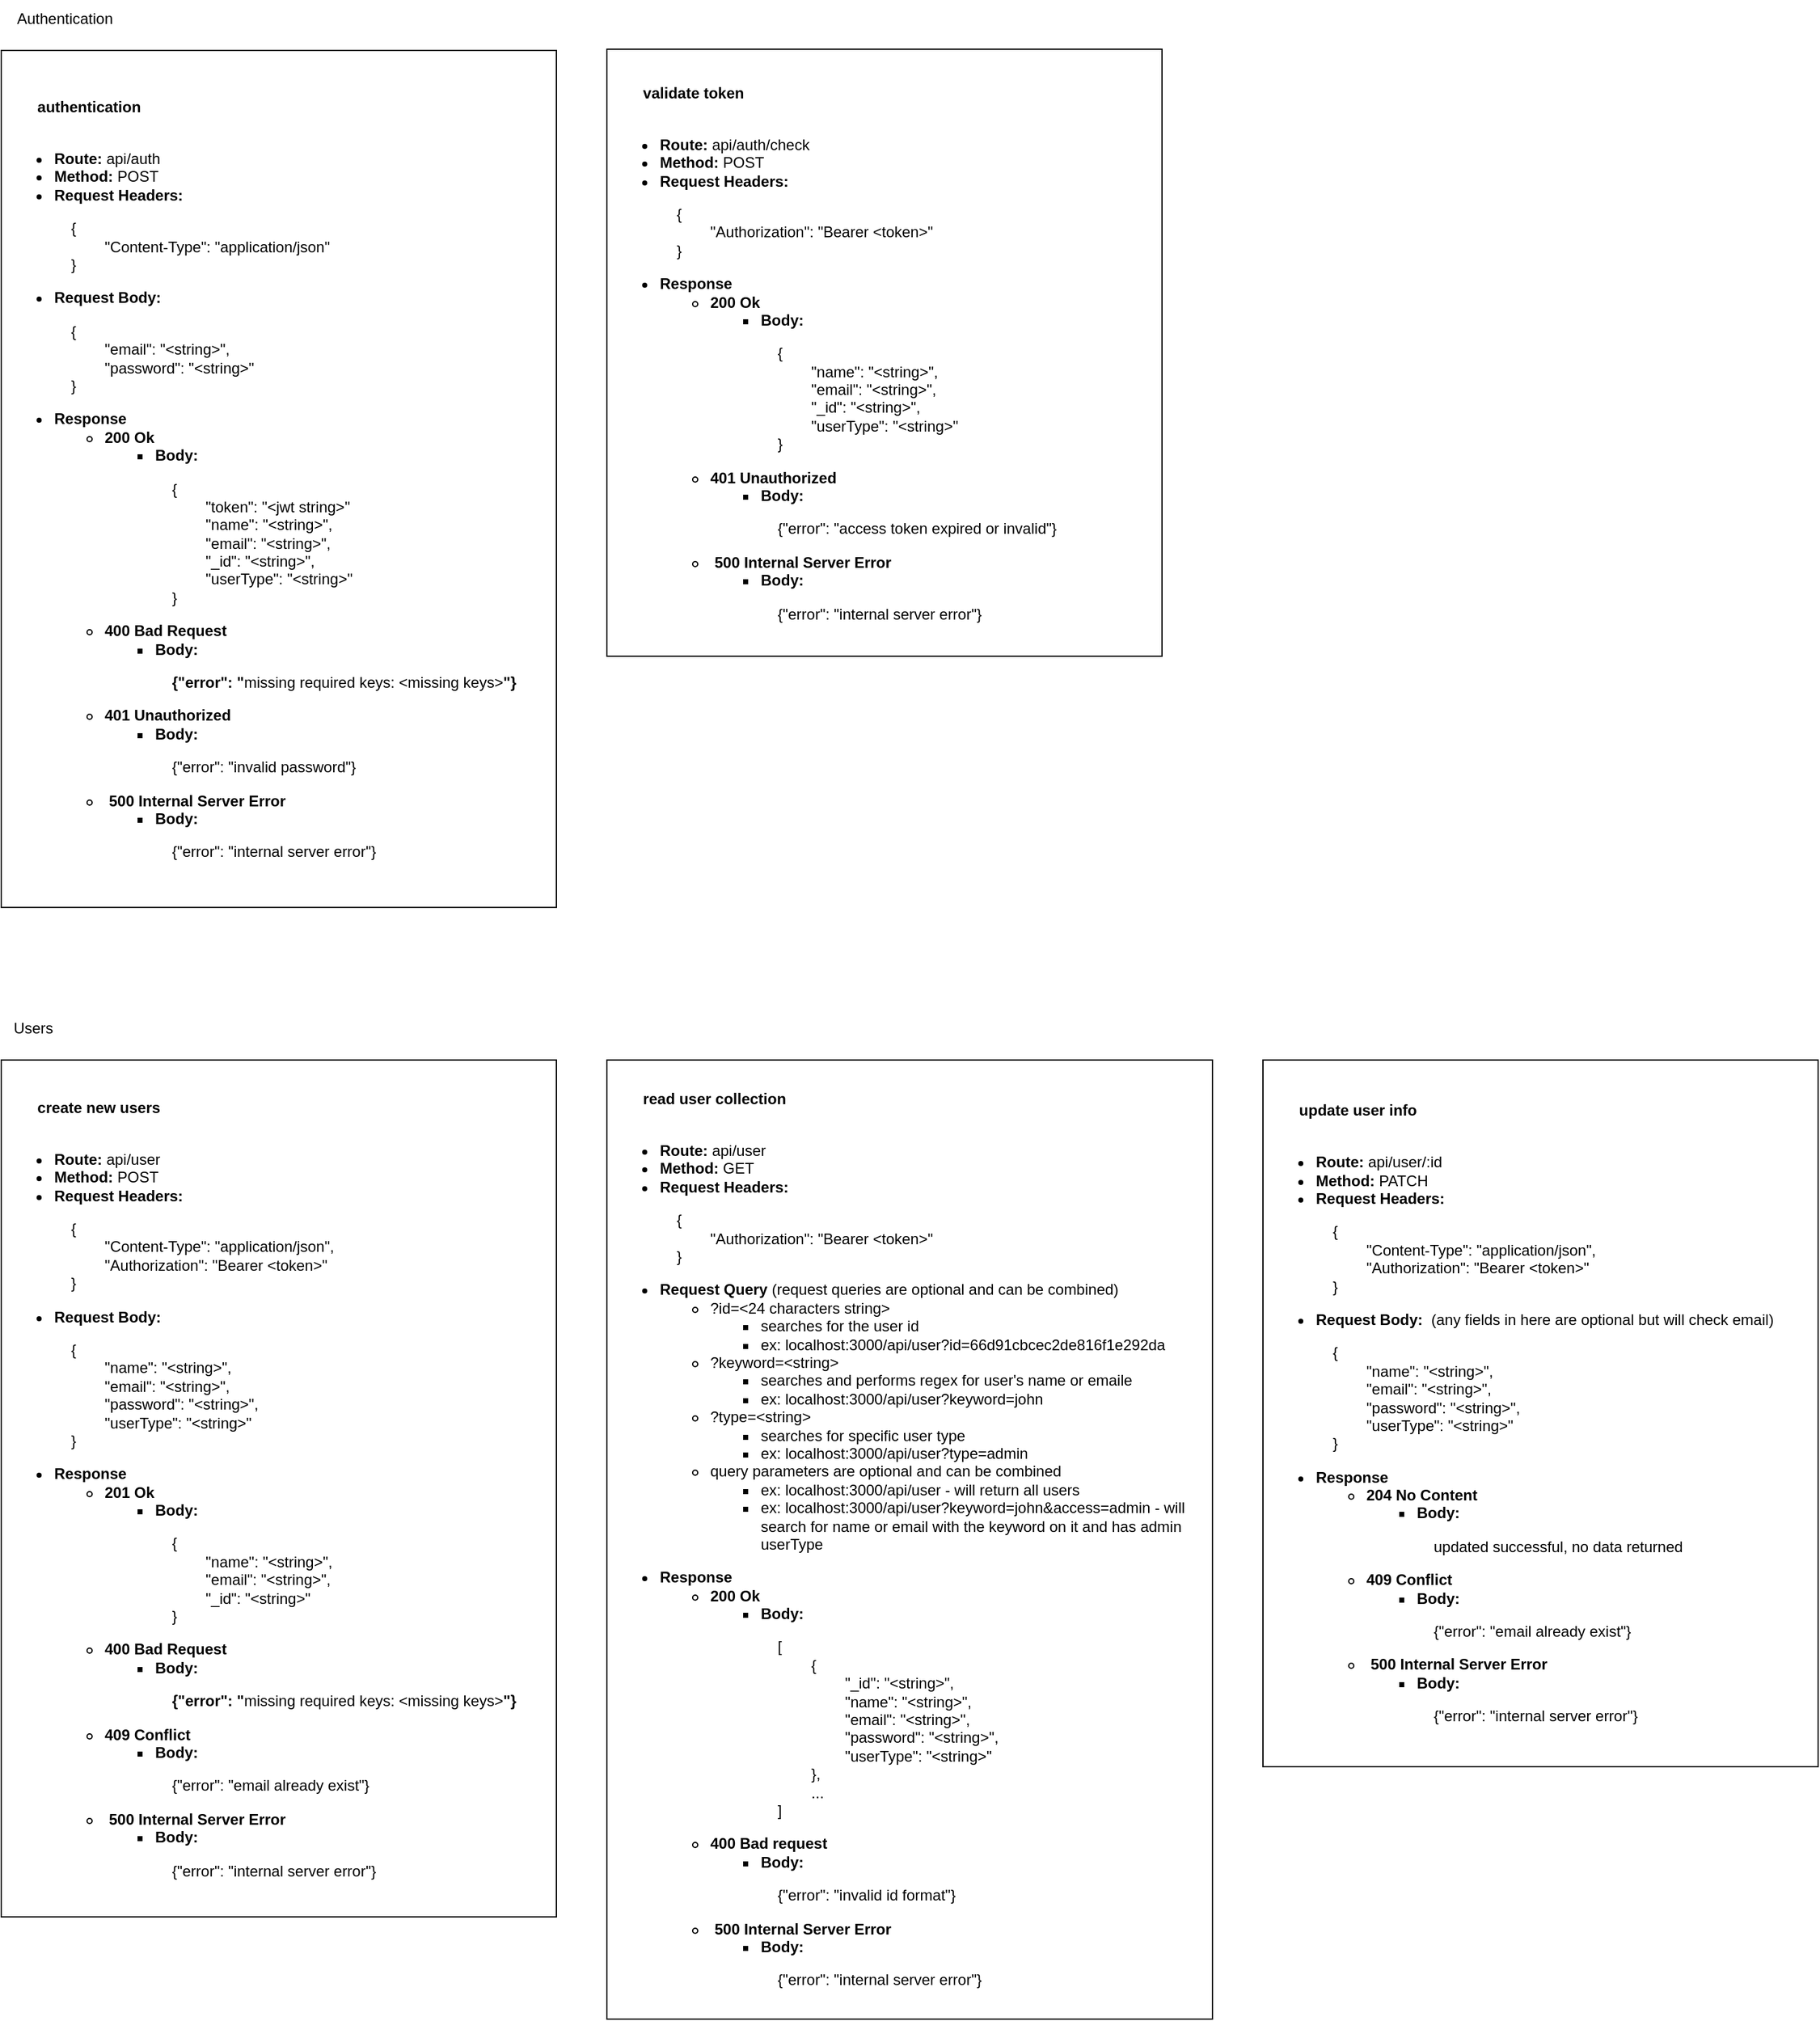 <mxfile version="24.7.8" pages="3">
  <diagram name="endpoints" id="4cOC1C_dSd9MGDBKpjQK">
    <mxGraphModel dx="1100" dy="665" grid="1" gridSize="10" guides="1" tooltips="1" connect="1" arrows="1" fold="1" page="1" pageScale="1" pageWidth="850" pageHeight="1100" math="0" shadow="0">
      <root>
        <mxCell id="0" />
        <mxCell id="1" parent="0" />
        <mxCell id="RJX5fTPbS0YDWjX1pgdW-1" value="Users" style="text;html=1;align=center;verticalAlign=middle;resizable=0;points=[];autosize=1;strokeColor=none;fillColor=none;" vertex="1" parent="1">
          <mxGeometry x="40" y="840" width="50" height="30" as="geometry" />
        </mxCell>
        <mxCell id="RJX5fTPbS0YDWjX1pgdW-2" value="&lt;b&gt;&lt;span style=&quot;white-space: pre;&quot;&gt;&#x9;&lt;/span&gt;create new users&lt;/b&gt;&lt;div&gt;&lt;br&gt;&lt;/div&gt;&lt;div&gt;&lt;ul&gt;&lt;li&gt;&lt;b&gt;Route: &lt;/b&gt;api/user&lt;/li&gt;&lt;li&gt;&lt;b style=&quot;background-color: initial;&quot;&gt;Method: &lt;/b&gt;&lt;span style=&quot;background-color: initial;&quot;&gt;POST&lt;/span&gt;&lt;/li&gt;&lt;li&gt;&lt;b style=&quot;background-color: initial;&quot;&gt;Request Headers:&amp;nbsp;&lt;/b&gt;&lt;/li&gt;&lt;/ul&gt;&lt;span style=&quot;background-color: initial;&quot;&gt;&lt;span style=&quot;white-space: pre;&quot;&gt;&#x9;&lt;/span&gt;&lt;span style=&quot;white-space: pre;&quot;&gt;&#x9;&lt;/span&gt;{&lt;/span&gt;&lt;br&gt;&lt;/div&gt;&lt;div&gt;&lt;span style=&quot;white-space: pre;&quot;&gt;&#x9;&lt;span style=&quot;white-space: pre;&quot;&gt;&#x9;&lt;span style=&quot;white-space: pre;&quot;&gt;&#x9;&lt;/span&gt;&lt;/span&gt;&quot;&lt;/span&gt;Content-Type&quot;: &quot;application/json&quot;,&lt;br&gt;&lt;/div&gt;&lt;div&gt;&lt;span style=&quot;white-space: pre;&quot;&gt;&#x9;&lt;/span&gt;&lt;span style=&quot;white-space: pre;&quot;&gt;&#x9;&lt;span style=&quot;white-space: pre;&quot;&gt;&#x9;&lt;/span&gt;&lt;/span&gt;&quot;Authorization&quot;: &quot;Bearer &amp;lt;token&amp;gt;&quot;&lt;br&gt;&lt;/div&gt;&lt;div&gt;&lt;span style=&quot;white-space: pre;&quot;&gt;&#x9;&lt;span style=&quot;white-space: pre;&quot;&gt;&#x9;&lt;/span&gt;&lt;/span&gt;}&lt;/div&gt;&lt;div&gt;&lt;ul&gt;&lt;li&gt;&lt;b style=&quot;background-color: initial;&quot;&gt;Request Body:&amp;nbsp;&lt;/b&gt;&lt;/li&gt;&lt;/ul&gt;&lt;/div&gt;&lt;div&gt;&lt;span style=&quot;white-space: pre;&quot;&gt;&#x9;&lt;span style=&quot;white-space: pre;&quot;&gt;&#x9;&lt;/span&gt;&lt;/span&gt;{&lt;/div&gt;&lt;div&gt;&lt;span style=&quot;white-space: pre;&quot;&gt;&#x9;&lt;/span&gt;&lt;span style=&quot;white-space: pre;&quot;&gt;&#x9;&lt;span style=&quot;white-space: pre;&quot;&gt;&#x9;&lt;/span&gt;&lt;/span&gt;&quot;name&quot;: &quot;&amp;lt;string&amp;gt;&quot;,&lt;/div&gt;&lt;div&gt;&lt;span style=&quot;white-space: pre;&quot;&gt;&#x9;&lt;/span&gt;&lt;span style=&quot;white-space: pre;&quot;&gt;&#x9;&lt;span style=&quot;white-space: pre;&quot;&gt;&#x9;&lt;/span&gt;&lt;/span&gt;&quot;email&quot;: &quot;&amp;lt;string&amp;gt;&quot;,&lt;br&gt;&lt;/div&gt;&lt;div&gt;&lt;span style=&quot;white-space: pre;&quot;&gt;&#x9;&lt;/span&gt;&lt;span style=&quot;white-space: pre;&quot;&gt;&#x9;&lt;span style=&quot;white-space: pre;&quot;&gt;&#x9;&lt;/span&gt;&lt;/span&gt;&quot;password&quot;: &quot;&amp;lt;string&amp;gt;&quot;,&lt;/div&gt;&lt;div&gt;&lt;span style=&quot;white-space: pre;&quot;&gt;&#x9;&lt;/span&gt;&lt;span style=&quot;white-space: pre;&quot;&gt;&#x9;&lt;/span&gt;&lt;span style=&quot;white-space: pre;&quot;&gt;&#x9;&lt;/span&gt;&quot;userType&quot;: &quot;&amp;lt;string&amp;gt;&quot;&lt;br&gt;&lt;/div&gt;&lt;div&gt;&lt;span style=&quot;white-space: pre;&quot;&gt;&#x9;&lt;span style=&quot;white-space: pre;&quot;&gt;&#x9;&lt;/span&gt;&lt;/span&gt;}&lt;/div&gt;&lt;div&gt;&lt;ul&gt;&lt;li&gt;&lt;b&gt;Response&lt;/b&gt;&lt;/li&gt;&lt;ul&gt;&lt;li&gt;&lt;b&gt;201 Ok&lt;/b&gt;&lt;/li&gt;&lt;ul&gt;&lt;li&gt;&lt;b&gt;Body:&lt;/b&gt;&lt;/li&gt;&lt;/ul&gt;&lt;/ul&gt;&lt;/ul&gt;&lt;div&gt;&lt;span style=&quot;font-weight: bold; white-space: pre;&quot;&gt;&#x9;&lt;/span&gt;&lt;span style=&quot;font-weight: bold; white-space: pre;&quot;&gt;&#x9;&lt;/span&gt;&lt;span style=&quot;font-weight: bold; white-space: pre;&quot;&gt;&#x9;&lt;/span&gt;&lt;span style=&quot;font-weight: bold; white-space: pre;&quot;&gt;&#x9;&lt;/span&gt;&lt;span style=&quot;font-weight: bold; white-space: pre;&quot;&gt;&#x9;&lt;/span&gt;{&lt;/div&gt;&lt;div&gt;&lt;span style=&quot;white-space: pre;&quot;&gt;&#x9;&lt;/span&gt;&lt;span style=&quot;white-space: pre;&quot;&gt;&#x9;&lt;/span&gt;&lt;span style=&quot;white-space: pre;&quot;&gt;&#x9;&lt;/span&gt;&lt;span style=&quot;white-space: pre;&quot;&gt;&#x9;&lt;/span&gt;&lt;span style=&quot;white-space: pre;&quot;&gt;&#x9;&lt;/span&gt;&lt;span style=&quot;white-space: pre;&quot;&gt;&#x9;&lt;/span&gt;&quot;name&quot;: &quot;&amp;lt;string&amp;gt;&quot;,&lt;br&gt;&lt;/div&gt;&lt;div&gt;&lt;span style=&quot;white-space: pre;&quot;&gt;&#x9;&lt;/span&gt;&lt;span style=&quot;white-space: pre;&quot;&gt;&#x9;&lt;/span&gt;&lt;span style=&quot;white-space: pre;&quot;&gt;&#x9;&lt;/span&gt;&lt;span style=&quot;white-space: pre;&quot;&gt;&#x9;&lt;/span&gt;&lt;span style=&quot;white-space: pre;&quot;&gt;&#x9;&lt;/span&gt;&lt;span style=&quot;white-space: pre;&quot;&gt;&#x9;&lt;/span&gt;&quot;email&quot;: &quot;&amp;lt;string&amp;gt;&quot;,&lt;br&gt;&lt;/div&gt;&lt;div&gt;&lt;span style=&quot;white-space: pre;&quot;&gt;&#x9;&lt;/span&gt;&lt;span style=&quot;white-space: pre;&quot;&gt;&#x9;&lt;/span&gt;&lt;span style=&quot;white-space: pre;&quot;&gt;&#x9;&lt;/span&gt;&lt;span style=&quot;white-space: pre;&quot;&gt;&#x9;&lt;/span&gt;&lt;span style=&quot;white-space: pre;&quot;&gt;&#x9;&lt;/span&gt;&lt;span style=&quot;white-space: pre;&quot;&gt;&#x9;&lt;/span&gt;&quot;_id&quot;: &quot;&amp;lt;string&amp;gt;&quot;&lt;br&gt;&lt;/div&gt;&lt;div&gt;&lt;span style=&quot;white-space: pre;&quot;&gt;&#x9;&lt;/span&gt;&lt;span style=&quot;white-space: pre;&quot;&gt;&#x9;&lt;/span&gt;&lt;span style=&quot;white-space: pre;&quot;&gt;&#x9;&lt;/span&gt;&lt;span style=&quot;white-space: pre;&quot;&gt;&#x9;&lt;/span&gt;&lt;span style=&quot;white-space: pre;&quot;&gt;&#x9;&lt;/span&gt;}&lt;br&gt;&lt;/div&gt;&lt;/div&gt;&lt;div&gt;&lt;ul&gt;&lt;ul&gt;&lt;li&gt;&lt;b&gt;400 Bad Request&lt;/b&gt;&lt;/li&gt;&lt;ul&gt;&lt;li&gt;&lt;b&gt;Body:&lt;/b&gt;&lt;/li&gt;&lt;/ul&gt;&lt;/ul&gt;&lt;/ul&gt;&lt;div&gt;&lt;b&gt;&lt;span style=&quot;white-space: pre;&quot;&gt;&#x9;&lt;/span&gt;&lt;span style=&quot;white-space: pre;&quot;&gt;&#x9;&lt;/span&gt;&lt;span style=&quot;white-space: pre;&quot;&gt;&#x9;&lt;/span&gt;&lt;span style=&quot;white-space: pre;&quot;&gt;&#x9;&lt;/span&gt;&lt;span style=&quot;white-space: pre;&quot;&gt;&#x9;&lt;/span&gt;{&quot;error&quot;: &quot;&lt;/b&gt;missing required keys: &amp;lt;missing keys&amp;gt;&lt;b&gt;&quot;}&lt;br&gt;&lt;/b&gt;&lt;/div&gt;&lt;ul&gt;&lt;ul&gt;&lt;li&gt;&lt;b&gt;409 Conflict&lt;/b&gt;&lt;/li&gt;&lt;ul&gt;&lt;li&gt;&lt;b&gt;Body:&lt;/b&gt;&lt;/li&gt;&lt;/ul&gt;&lt;/ul&gt;&lt;/ul&gt;&lt;div&gt;&lt;span style=&quot;font-weight: bold; white-space: pre;&quot;&gt;&#x9;&lt;/span&gt;&lt;span style=&quot;font-weight: bold; white-space: pre;&quot;&gt;&#x9;&lt;/span&gt;&lt;span style=&quot;font-weight: bold; white-space: pre;&quot;&gt;&#x9;&lt;/span&gt;&lt;span style=&quot;font-weight: bold; white-space: pre;&quot;&gt;&#x9;&lt;/span&gt;&lt;span style=&quot;font-weight: bold; white-space: pre;&quot;&gt;&#x9;&lt;/span&gt;{&quot;error&quot;: &quot;email already exist&quot;}&lt;br&gt;&lt;/div&gt;&lt;/div&gt;&lt;div&gt;&lt;ul&gt;&lt;ul&gt;&lt;li&gt;&amp;nbsp;&lt;b&gt;500 Internal Server Error&lt;/b&gt;&lt;/li&gt;&lt;ul&gt;&lt;li&gt;&lt;b&gt;Body:&lt;/b&gt;&lt;/li&gt;&lt;/ul&gt;&lt;/ul&gt;&lt;/ul&gt;&lt;div&gt;&lt;span style=&quot;font-weight: bold; white-space: pre;&quot;&gt;&#x9;&lt;/span&gt;&lt;span style=&quot;font-weight: bold; white-space: pre;&quot;&gt;&#x9;&lt;/span&gt;&lt;span style=&quot;font-weight: bold; white-space: pre;&quot;&gt;&#x9;&lt;/span&gt;&lt;span style=&quot;font-weight: bold; white-space: pre;&quot;&gt;&#x9;&lt;/span&gt;&lt;span style=&quot;font-weight: bold; white-space: pre;&quot;&gt;&#x9;&lt;/span&gt;{&quot;error&quot;: &quot;internal server error&quot;}&lt;/div&gt;&lt;/div&gt;" style="rounded=0;whiteSpace=wrap;html=1;align=left;" vertex="1" parent="1">
          <mxGeometry x="40" y="880" width="440" height="679" as="geometry" />
        </mxCell>
        <mxCell id="RJX5fTPbS0YDWjX1pgdW-3" value="Authentication" style="text;html=1;align=center;verticalAlign=middle;resizable=0;points=[];autosize=1;strokeColor=none;fillColor=none;" vertex="1" parent="1">
          <mxGeometry x="40" y="40" width="100" height="30" as="geometry" />
        </mxCell>
        <mxCell id="RJX5fTPbS0YDWjX1pgdW-4" value="&lt;b&gt;&lt;span style=&quot;white-space: pre;&quot;&gt;&#x9;&lt;/span&gt;authentication&lt;/b&gt;&lt;div&gt;&lt;br&gt;&lt;/div&gt;&lt;div&gt;&lt;ul&gt;&lt;li&gt;&lt;b&gt;Route: &lt;/b&gt;api/auth&lt;/li&gt;&lt;li&gt;&lt;b style=&quot;background-color: initial;&quot;&gt;Method: &lt;/b&gt;&lt;span style=&quot;background-color: initial;&quot;&gt;POST&lt;/span&gt;&lt;/li&gt;&lt;li&gt;&lt;b style=&quot;background-color: initial;&quot;&gt;Request Headers:&amp;nbsp;&lt;/b&gt;&lt;/li&gt;&lt;/ul&gt;&lt;span style=&quot;background-color: initial;&quot;&gt;&lt;span style=&quot;white-space: pre;&quot;&gt;&#x9;&lt;/span&gt;&lt;span style=&quot;white-space: pre;&quot;&gt;&#x9;&lt;/span&gt;{&lt;/span&gt;&lt;br&gt;&lt;/div&gt;&lt;div&gt;&lt;span style=&quot;white-space: pre;&quot;&gt;&#x9;&lt;span style=&quot;white-space: pre;&quot;&gt;&#x9;&lt;span style=&quot;white-space: pre;&quot;&gt;&#x9;&lt;/span&gt;&lt;/span&gt;&quot;&lt;/span&gt;Content-Type&quot;: &quot;application/json&quot;&lt;/div&gt;&lt;div&gt;&lt;span style=&quot;white-space: pre;&quot;&gt;&#x9;&lt;span style=&quot;white-space: pre;&quot;&gt;&#x9;&lt;/span&gt;&lt;/span&gt;}&lt;/div&gt;&lt;div&gt;&lt;ul&gt;&lt;li&gt;&lt;b style=&quot;background-color: initial;&quot;&gt;Request Body:&amp;nbsp;&lt;/b&gt;&lt;/li&gt;&lt;/ul&gt;&lt;/div&gt;&lt;div&gt;&lt;span style=&quot;white-space: pre;&quot;&gt;&#x9;&lt;span style=&quot;white-space: pre;&quot;&gt;&#x9;&lt;/span&gt;&lt;/span&gt;{&lt;/div&gt;&lt;div&gt;&lt;span style=&quot;white-space: pre;&quot;&gt;&#x9;&lt;/span&gt;&lt;span style=&quot;white-space: pre;&quot;&gt;&#x9;&lt;span style=&quot;white-space: pre;&quot;&gt;&#x9;&lt;/span&gt;&lt;/span&gt;&quot;email&quot;: &quot;&amp;lt;string&amp;gt;&quot;,&lt;br&gt;&lt;/div&gt;&lt;div&gt;&lt;span style=&quot;white-space: pre;&quot;&gt;&#x9;&lt;/span&gt;&lt;span style=&quot;white-space: pre;&quot;&gt;&#x9;&lt;span style=&quot;white-space: pre;&quot;&gt;&#x9;&lt;/span&gt;&lt;/span&gt;&quot;password&quot;: &quot;&amp;lt;string&amp;gt;&quot;&lt;/div&gt;&lt;div&gt;&lt;span style=&quot;white-space: pre;&quot;&gt;&#x9;&lt;span style=&quot;white-space: pre;&quot;&gt;&#x9;&lt;/span&gt;&lt;/span&gt;}&lt;/div&gt;&lt;div&gt;&lt;ul&gt;&lt;li&gt;&lt;b&gt;Response&lt;/b&gt;&lt;/li&gt;&lt;ul&gt;&lt;li&gt;&lt;b&gt;200 Ok&lt;/b&gt;&lt;/li&gt;&lt;ul&gt;&lt;li&gt;&lt;b&gt;Body:&lt;/b&gt;&lt;/li&gt;&lt;/ul&gt;&lt;/ul&gt;&lt;/ul&gt;&lt;div&gt;&lt;span style=&quot;font-weight: bold; white-space: pre;&quot;&gt;&#x9;&lt;/span&gt;&lt;span style=&quot;font-weight: bold; white-space: pre;&quot;&gt;&#x9;&lt;/span&gt;&lt;span style=&quot;font-weight: bold; white-space: pre;&quot;&gt;&#x9;&lt;/span&gt;&lt;span style=&quot;font-weight: bold; white-space: pre;&quot;&gt;&#x9;&lt;/span&gt;&lt;span style=&quot;font-weight: bold; white-space: pre;&quot;&gt;&#x9;&lt;/span&gt;{&lt;/div&gt;&lt;div&gt;&lt;span style=&quot;white-space: pre;&quot;&gt;&#x9;&lt;/span&gt;&lt;span style=&quot;white-space: pre;&quot;&gt;&#x9;&lt;/span&gt;&lt;span style=&quot;white-space: pre;&quot;&gt;&#x9;&lt;/span&gt;&lt;span style=&quot;white-space: pre;&quot;&gt;&#x9;&lt;/span&gt;&lt;span style=&quot;white-space: pre;&quot;&gt;&#x9;&lt;/span&gt;&lt;span style=&quot;white-space: pre;&quot;&gt;&#x9;&lt;/span&gt;&quot;token&quot;: &quot;&amp;lt;jwt string&amp;gt;&quot;&lt;br&gt;&lt;/div&gt;&lt;div&gt;&lt;span style=&quot;white-space: pre;&quot;&gt;&#x9;&lt;/span&gt;&lt;span style=&quot;white-space: pre;&quot;&gt;&#x9;&lt;/span&gt;&lt;span style=&quot;white-space: pre;&quot;&gt;&#x9;&lt;/span&gt;&lt;span style=&quot;white-space: pre;&quot;&gt;&#x9;&lt;/span&gt;&lt;span style=&quot;white-space: pre;&quot;&gt;&#x9;&lt;/span&gt;&lt;span style=&quot;white-space: pre;&quot;&gt;&#x9;&lt;/span&gt;&quot;name&quot;: &quot;&amp;lt;string&amp;gt;&quot;,&lt;br&gt;&lt;/div&gt;&lt;div&gt;&lt;span style=&quot;white-space: pre;&quot;&gt;&#x9;&lt;/span&gt;&lt;span style=&quot;white-space: pre;&quot;&gt;&#x9;&lt;/span&gt;&lt;span style=&quot;white-space: pre;&quot;&gt;&#x9;&lt;/span&gt;&lt;span style=&quot;white-space: pre;&quot;&gt;&#x9;&lt;/span&gt;&lt;span style=&quot;white-space: pre;&quot;&gt;&#x9;&lt;/span&gt;&lt;span style=&quot;white-space: pre;&quot;&gt;&#x9;&lt;/span&gt;&quot;email&quot;: &quot;&amp;lt;string&amp;gt;&quot;,&lt;br&gt;&lt;/div&gt;&lt;div&gt;&lt;span style=&quot;white-space: pre;&quot;&gt;&#x9;&lt;/span&gt;&lt;span style=&quot;white-space: pre;&quot;&gt;&#x9;&lt;/span&gt;&lt;span style=&quot;white-space: pre;&quot;&gt;&#x9;&lt;/span&gt;&lt;span style=&quot;white-space: pre;&quot;&gt;&#x9;&lt;/span&gt;&lt;span style=&quot;white-space: pre;&quot;&gt;&#x9;&lt;/span&gt;&lt;span style=&quot;white-space: pre;&quot;&gt;&#x9;&lt;/span&gt;&quot;_id&quot;: &quot;&amp;lt;string&amp;gt;&quot;,&lt;br&gt;&lt;/div&gt;&lt;div&gt;&lt;span style=&quot;white-space: pre;&quot;&gt;&#x9;&lt;/span&gt;&lt;span style=&quot;white-space: pre;&quot;&gt;&#x9;&lt;/span&gt;&lt;span style=&quot;white-space: pre;&quot;&gt;&#x9;&lt;/span&gt;&lt;span style=&quot;white-space: pre;&quot;&gt;&#x9;&lt;/span&gt;&lt;span style=&quot;white-space: pre;&quot;&gt;&#x9;&lt;/span&gt;&lt;span style=&quot;white-space: pre;&quot;&gt;&#x9;&lt;/span&gt;&quot;userType&quot;: &quot;&amp;lt;string&amp;gt;&quot;&lt;br&gt;&lt;/div&gt;&lt;div&gt;&lt;span style=&quot;white-space: pre;&quot;&gt;&#x9;&lt;/span&gt;&lt;span style=&quot;white-space: pre;&quot;&gt;&#x9;&lt;/span&gt;&lt;span style=&quot;white-space: pre;&quot;&gt;&#x9;&lt;/span&gt;&lt;span style=&quot;white-space: pre;&quot;&gt;&#x9;&lt;/span&gt;&lt;span style=&quot;white-space: pre;&quot;&gt;&#x9;&lt;/span&gt;}&lt;br&gt;&lt;/div&gt;&lt;/div&gt;&lt;div&gt;&lt;ul&gt;&lt;ul&gt;&lt;li&gt;&lt;b&gt;400 Bad Request&lt;/b&gt;&lt;/li&gt;&lt;ul&gt;&lt;li&gt;&lt;b&gt;Body:&lt;/b&gt;&lt;/li&gt;&lt;/ul&gt;&lt;/ul&gt;&lt;/ul&gt;&lt;div&gt;&lt;b&gt;&lt;span style=&quot;white-space: pre;&quot;&gt;&#x9;&lt;/span&gt;&lt;span style=&quot;white-space: pre;&quot;&gt;&#x9;&lt;/span&gt;&lt;span style=&quot;white-space: pre;&quot;&gt;&#x9;&lt;/span&gt;&lt;span style=&quot;white-space: pre;&quot;&gt;&#x9;&lt;/span&gt;&lt;span style=&quot;white-space: pre;&quot;&gt;&#x9;&lt;/span&gt;{&quot;error&quot;: &quot;&lt;/b&gt;missing required keys: &amp;lt;missing keys&amp;gt;&lt;b&gt;&quot;}&lt;br&gt;&lt;/b&gt;&lt;/div&gt;&lt;ul&gt;&lt;ul&gt;&lt;li&gt;&lt;b&gt;401 Unauthorized&lt;/b&gt;&lt;/li&gt;&lt;ul&gt;&lt;li&gt;&lt;b&gt;Body:&lt;/b&gt;&lt;/li&gt;&lt;/ul&gt;&lt;/ul&gt;&lt;/ul&gt;&lt;div&gt;&lt;span style=&quot;font-weight: bold; white-space: pre;&quot;&gt;&#x9;&lt;/span&gt;&lt;span style=&quot;font-weight: bold; white-space: pre;&quot;&gt;&#x9;&lt;/span&gt;&lt;span style=&quot;font-weight: bold; white-space: pre;&quot;&gt;&#x9;&lt;/span&gt;&lt;span style=&quot;font-weight: bold; white-space: pre;&quot;&gt;&#x9;&lt;/span&gt;&lt;span style=&quot;font-weight: bold; white-space: pre;&quot;&gt;&#x9;&lt;/span&gt;{&quot;error&quot;: &quot;invalid password&quot;}&lt;br&gt;&lt;/div&gt;&lt;/div&gt;&lt;div&gt;&lt;ul&gt;&lt;ul&gt;&lt;li&gt;&amp;nbsp;&lt;b&gt;500 Internal Server Error&lt;/b&gt;&lt;/li&gt;&lt;ul&gt;&lt;li&gt;&lt;b&gt;Body:&lt;/b&gt;&lt;/li&gt;&lt;/ul&gt;&lt;/ul&gt;&lt;/ul&gt;&lt;div&gt;&lt;span style=&quot;font-weight: bold; white-space: pre;&quot;&gt;&#x9;&lt;/span&gt;&lt;span style=&quot;font-weight: bold; white-space: pre;&quot;&gt;&#x9;&lt;/span&gt;&lt;span style=&quot;font-weight: bold; white-space: pre;&quot;&gt;&#x9;&lt;/span&gt;&lt;span style=&quot;font-weight: bold; white-space: pre;&quot;&gt;&#x9;&lt;/span&gt;&lt;span style=&quot;font-weight: bold; white-space: pre;&quot;&gt;&#x9;&lt;/span&gt;{&quot;error&quot;: &quot;internal server error&quot;}&lt;/div&gt;&lt;/div&gt;" style="rounded=0;whiteSpace=wrap;html=1;align=left;" vertex="1" parent="1">
          <mxGeometry x="40" y="80" width="440" height="679" as="geometry" />
        </mxCell>
        <mxCell id="RJX5fTPbS0YDWjX1pgdW-5" value="&lt;b&gt;&lt;span style=&quot;white-space: pre;&quot;&gt;&#x9;&lt;/span&gt;validate token&lt;/b&gt;&lt;div&gt;&lt;br&gt;&lt;/div&gt;&lt;div&gt;&lt;ul&gt;&lt;li&gt;&lt;b&gt;Route: &lt;/b&gt;api/auth/check&lt;/li&gt;&lt;li&gt;&lt;b style=&quot;background-color: initial;&quot;&gt;Method: &lt;/b&gt;&lt;span style=&quot;background-color: initial;&quot;&gt;POST&lt;/span&gt;&lt;/li&gt;&lt;li&gt;&lt;b style=&quot;background-color: initial;&quot;&gt;Request Headers:&amp;nbsp;&lt;/b&gt;&lt;/li&gt;&lt;/ul&gt;&lt;span style=&quot;background-color: initial;&quot;&gt;&lt;span style=&quot;white-space: pre;&quot;&gt;&#x9;&lt;/span&gt;&lt;span style=&quot;white-space: pre;&quot;&gt;&#x9;&lt;/span&gt;{&lt;/span&gt;&lt;br&gt;&lt;/div&gt;&lt;div&gt;&lt;span style=&quot;white-space: pre;&quot;&gt;&#x9;&lt;span style=&quot;white-space: pre;&quot;&gt;&#x9;&lt;/span&gt;&lt;span style=&quot;white-space: pre;&quot;&gt;&#x9;&lt;/span&gt;&quot;Authorization&quot;: &quot;Bearer &amp;lt;token&amp;gt;&quot;&lt;/span&gt;&lt;/div&gt;&lt;div&gt;&lt;span style=&quot;white-space: pre;&quot;&gt;&#x9;&lt;span style=&quot;white-space: pre;&quot;&gt;&#x9;&lt;/span&gt;&lt;/span&gt;}&lt;/div&gt;&lt;div&gt;&lt;ul&gt;&lt;li&gt;&lt;b&gt;Response&lt;/b&gt;&lt;/li&gt;&lt;ul&gt;&lt;li&gt;&lt;b&gt;200 Ok&lt;/b&gt;&lt;/li&gt;&lt;ul&gt;&lt;li&gt;&lt;b&gt;Body:&lt;/b&gt;&lt;/li&gt;&lt;/ul&gt;&lt;/ul&gt;&lt;/ul&gt;&lt;div&gt;&lt;span style=&quot;font-weight: bold; white-space: pre;&quot;&gt;&#x9;&lt;/span&gt;&lt;span style=&quot;font-weight: bold; white-space: pre;&quot;&gt;&#x9;&lt;/span&gt;&lt;span style=&quot;font-weight: bold; white-space: pre;&quot;&gt;&#x9;&lt;/span&gt;&lt;span style=&quot;font-weight: bold; white-space: pre;&quot;&gt;&#x9;&lt;/span&gt;&lt;span style=&quot;font-weight: bold; white-space: pre;&quot;&gt;&#x9;&lt;/span&gt;{&lt;/div&gt;&lt;div&gt;&lt;span style=&quot;white-space: pre;&quot;&gt;&#x9;&lt;/span&gt;&lt;span style=&quot;white-space: pre;&quot;&gt;&#x9;&lt;/span&gt;&lt;span style=&quot;white-space: pre;&quot;&gt;&#x9;&lt;/span&gt;&lt;span style=&quot;white-space: pre;&quot;&gt;&#x9;&lt;/span&gt;&lt;span style=&quot;white-space: pre;&quot;&gt;&#x9;&lt;/span&gt;&lt;span style=&quot;white-space: pre;&quot;&gt;&#x9;&lt;/span&gt;&quot;name&quot;: &quot;&amp;lt;string&amp;gt;&quot;,&lt;br&gt;&lt;/div&gt;&lt;div&gt;&lt;span style=&quot;white-space: pre;&quot;&gt;&#x9;&lt;/span&gt;&lt;span style=&quot;white-space: pre;&quot;&gt;&#x9;&lt;/span&gt;&lt;span style=&quot;white-space: pre;&quot;&gt;&#x9;&lt;/span&gt;&lt;span style=&quot;white-space: pre;&quot;&gt;&#x9;&lt;/span&gt;&lt;span style=&quot;white-space: pre;&quot;&gt;&#x9;&lt;/span&gt;&lt;span style=&quot;white-space: pre;&quot;&gt;&#x9;&lt;/span&gt;&quot;email&quot;: &quot;&amp;lt;string&amp;gt;&quot;,&lt;br&gt;&lt;/div&gt;&lt;div&gt;&lt;span style=&quot;white-space: pre;&quot;&gt;&#x9;&lt;/span&gt;&lt;span style=&quot;white-space: pre;&quot;&gt;&#x9;&lt;/span&gt;&lt;span style=&quot;white-space: pre;&quot;&gt;&#x9;&lt;/span&gt;&lt;span style=&quot;white-space: pre;&quot;&gt;&#x9;&lt;/span&gt;&lt;span style=&quot;white-space: pre;&quot;&gt;&#x9;&lt;/span&gt;&lt;span style=&quot;white-space: pre;&quot;&gt;&#x9;&lt;/span&gt;&quot;_id&quot;: &quot;&amp;lt;string&amp;gt;&quot;,&lt;br&gt;&lt;/div&gt;&lt;div&gt;&lt;span style=&quot;white-space: pre;&quot;&gt;&#x9;&lt;/span&gt;&lt;span style=&quot;white-space: pre;&quot;&gt;&#x9;&lt;/span&gt;&lt;span style=&quot;white-space: pre;&quot;&gt;&#x9;&lt;/span&gt;&lt;span style=&quot;white-space: pre;&quot;&gt;&#x9;&lt;/span&gt;&lt;span style=&quot;white-space: pre;&quot;&gt;&#x9;&lt;/span&gt;&lt;span style=&quot;white-space: pre;&quot;&gt;&#x9;&lt;/span&gt;&quot;userType&quot;: &quot;&amp;lt;string&amp;gt;&quot;&lt;br&gt;&lt;/div&gt;&lt;div&gt;&lt;span style=&quot;white-space: pre;&quot;&gt;&#x9;&lt;/span&gt;&lt;span style=&quot;white-space: pre;&quot;&gt;&#x9;&lt;/span&gt;&lt;span style=&quot;white-space: pre;&quot;&gt;&#x9;&lt;/span&gt;&lt;span style=&quot;white-space: pre;&quot;&gt;&#x9;&lt;/span&gt;&lt;span style=&quot;white-space: pre;&quot;&gt;&#x9;&lt;/span&gt;}&lt;/div&gt;&lt;/div&gt;&lt;div&gt;&lt;ul&gt;&lt;ul&gt;&lt;li&gt;&lt;b&gt;401 Unauthorized&lt;/b&gt;&lt;/li&gt;&lt;ul&gt;&lt;li&gt;&lt;b&gt;Body:&lt;/b&gt;&lt;/li&gt;&lt;/ul&gt;&lt;/ul&gt;&lt;/ul&gt;&lt;div&gt;&lt;span style=&quot;font-weight: bold; white-space: pre;&quot;&gt;&#x9;&lt;/span&gt;&lt;span style=&quot;font-weight: bold; white-space: pre;&quot;&gt;&#x9;&lt;/span&gt;&lt;span style=&quot;font-weight: bold; white-space: pre;&quot;&gt;&#x9;&lt;/span&gt;&lt;span style=&quot;font-weight: bold; white-space: pre;&quot;&gt;&#x9;&lt;/span&gt;&lt;span style=&quot;font-weight: bold; white-space: pre;&quot;&gt;&#x9;&lt;/span&gt;{&quot;error&quot;: &quot;access token expired or invalid&quot;}&lt;br&gt;&lt;/div&gt;&lt;/div&gt;&lt;div&gt;&lt;ul&gt;&lt;ul&gt;&lt;li&gt;&amp;nbsp;&lt;b&gt;500 Internal Server Error&lt;/b&gt;&lt;/li&gt;&lt;ul&gt;&lt;li&gt;&lt;b&gt;Body:&lt;/b&gt;&lt;/li&gt;&lt;/ul&gt;&lt;/ul&gt;&lt;/ul&gt;&lt;div&gt;&lt;span style=&quot;font-weight: bold; white-space: pre;&quot;&gt;&#x9;&lt;/span&gt;&lt;span style=&quot;font-weight: bold; white-space: pre;&quot;&gt;&#x9;&lt;/span&gt;&lt;span style=&quot;font-weight: bold; white-space: pre;&quot;&gt;&#x9;&lt;/span&gt;&lt;span style=&quot;font-weight: bold; white-space: pre;&quot;&gt;&#x9;&lt;/span&gt;&lt;span style=&quot;font-weight: bold; white-space: pre;&quot;&gt;&#x9;&lt;/span&gt;{&quot;error&quot;: &quot;internal server error&quot;}&lt;/div&gt;&lt;/div&gt;" style="rounded=0;whiteSpace=wrap;html=1;align=left;" vertex="1" parent="1">
          <mxGeometry x="520" y="79" width="440" height="481" as="geometry" />
        </mxCell>
        <mxCell id="RJX5fTPbS0YDWjX1pgdW-6" value="&lt;b&gt;&lt;span style=&quot;white-space: pre;&quot;&gt;&#x9;&lt;/span&gt;update user info&lt;/b&gt;&lt;div&gt;&lt;br&gt;&lt;/div&gt;&lt;div&gt;&lt;ul&gt;&lt;li&gt;&lt;b&gt;Route: &lt;/b&gt;api/user/:id&lt;/li&gt;&lt;li&gt;&lt;b style=&quot;background-color: initial;&quot;&gt;Method: &lt;/b&gt;&lt;span style=&quot;background-color: initial;&quot;&gt;PATCH&lt;/span&gt;&lt;/li&gt;&lt;li&gt;&lt;b style=&quot;background-color: initial;&quot;&gt;Request Headers:&amp;nbsp;&lt;/b&gt;&lt;/li&gt;&lt;/ul&gt;&lt;span style=&quot;background-color: initial;&quot;&gt;&lt;span style=&quot;white-space: pre;&quot;&gt;&#x9;&lt;/span&gt;&lt;span style=&quot;white-space: pre;&quot;&gt;&#x9;&lt;/span&gt;{&lt;/span&gt;&lt;br&gt;&lt;/div&gt;&lt;div&gt;&lt;span style=&quot;white-space: pre;&quot;&gt;&#x9;&lt;span style=&quot;white-space: pre;&quot;&gt;&#x9;&lt;span style=&quot;white-space: pre;&quot;&gt;&#x9;&lt;/span&gt;&lt;/span&gt;&quot;&lt;/span&gt;Content-Type&quot;: &quot;application/json&quot;,&lt;br&gt;&lt;/div&gt;&lt;div&gt;&lt;span style=&quot;white-space: pre;&quot;&gt;&#x9;&lt;/span&gt;&lt;span style=&quot;white-space: pre;&quot;&gt;&#x9;&lt;span style=&quot;white-space: pre;&quot;&gt;&#x9;&lt;/span&gt;&lt;/span&gt;&quot;Authorization&quot;: &quot;Bearer &amp;lt;token&amp;gt;&quot;&lt;br&gt;&lt;/div&gt;&lt;div&gt;&lt;span style=&quot;white-space: pre;&quot;&gt;&#x9;&lt;span style=&quot;white-space: pre;&quot;&gt;&#x9;&lt;/span&gt;&lt;/span&gt;}&lt;/div&gt;&lt;div&gt;&lt;ul&gt;&lt;li&gt;&lt;b style=&quot;background-color: initial;&quot;&gt;Request Body:&amp;nbsp; &lt;/b&gt;&lt;span style=&quot;background-color: initial;&quot;&gt;(any fields in here are optional but will check email)&lt;/span&gt;&lt;/li&gt;&lt;/ul&gt;&lt;/div&gt;&lt;div&gt;&lt;span style=&quot;white-space: pre;&quot;&gt;&#x9;&lt;span style=&quot;white-space: pre;&quot;&gt;&#x9;&lt;/span&gt;&lt;/span&gt;{&lt;/div&gt;&lt;div&gt;&lt;span style=&quot;white-space: pre;&quot;&gt;&#x9;&lt;/span&gt;&lt;span style=&quot;white-space: pre;&quot;&gt;&#x9;&lt;span style=&quot;white-space: pre;&quot;&gt;&#x9;&lt;/span&gt;&lt;/span&gt;&quot;name&quot;: &quot;&amp;lt;string&amp;gt;&quot;,&lt;/div&gt;&lt;div&gt;&lt;span style=&quot;white-space: pre;&quot;&gt;&#x9;&lt;/span&gt;&lt;span style=&quot;white-space: pre;&quot;&gt;&#x9;&lt;span style=&quot;white-space: pre;&quot;&gt;&#x9;&lt;/span&gt;&lt;/span&gt;&quot;email&quot;: &quot;&amp;lt;string&amp;gt;&quot;,&lt;br&gt;&lt;/div&gt;&lt;div&gt;&lt;span style=&quot;white-space: pre;&quot;&gt;&#x9;&lt;/span&gt;&lt;span style=&quot;white-space: pre;&quot;&gt;&#x9;&lt;span style=&quot;white-space: pre;&quot;&gt;&#x9;&lt;/span&gt;&lt;/span&gt;&quot;password&quot;: &quot;&amp;lt;string&amp;gt;&quot;,&lt;/div&gt;&lt;div&gt;&lt;span style=&quot;white-space: pre;&quot;&gt;&#x9;&lt;/span&gt;&lt;span style=&quot;white-space: pre;&quot;&gt;&#x9;&lt;/span&gt;&lt;span style=&quot;white-space: pre;&quot;&gt;&#x9;&lt;/span&gt;&quot;userType&quot;: &quot;&amp;lt;string&amp;gt;&quot;&lt;br&gt;&lt;/div&gt;&lt;div&gt;&lt;span style=&quot;white-space: pre;&quot;&gt;&#x9;&lt;span style=&quot;white-space: pre;&quot;&gt;&#x9;&lt;/span&gt;&lt;/span&gt;}&lt;/div&gt;&lt;div&gt;&lt;ul&gt;&lt;li&gt;&lt;b&gt;Response&lt;/b&gt;&lt;/li&gt;&lt;ul&gt;&lt;li&gt;&lt;b&gt;204 No Content&lt;/b&gt;&lt;/li&gt;&lt;ul&gt;&lt;li&gt;&lt;b&gt;Body:&lt;/b&gt;&lt;/li&gt;&lt;/ul&gt;&lt;/ul&gt;&lt;/ul&gt;&lt;div&gt;&lt;span style=&quot;font-weight: bold; white-space: pre;&quot;&gt;&#x9;&lt;/span&gt;&lt;span style=&quot;font-weight: bold; white-space: pre;&quot;&gt;&#x9;&lt;/span&gt;&lt;span style=&quot;font-weight: bold; white-space: pre;&quot;&gt;&#x9;&lt;/span&gt;&lt;span style=&quot;font-weight: bold; white-space: pre;&quot;&gt;&#x9;&lt;/span&gt;&lt;span style=&quot;font-weight: bold; white-space: pre;&quot;&gt;&#x9;&lt;/span&gt;updated successful, no data returned&lt;/div&gt;&lt;/div&gt;&lt;div&gt;&lt;ul&gt;&lt;ul&gt;&lt;li&gt;&lt;b&gt;409 Conflict&lt;/b&gt;&lt;/li&gt;&lt;ul&gt;&lt;li&gt;&lt;b&gt;Body:&lt;/b&gt;&lt;/li&gt;&lt;/ul&gt;&lt;/ul&gt;&lt;/ul&gt;&lt;div&gt;&lt;span style=&quot;font-weight: bold; white-space: pre;&quot;&gt;&#x9;&lt;/span&gt;&lt;span style=&quot;font-weight: bold; white-space: pre;&quot;&gt;&#x9;&lt;/span&gt;&lt;span style=&quot;font-weight: bold; white-space: pre;&quot;&gt;&#x9;&lt;/span&gt;&lt;span style=&quot;font-weight: bold; white-space: pre;&quot;&gt;&#x9;&lt;/span&gt;&lt;span style=&quot;font-weight: bold; white-space: pre;&quot;&gt;&#x9;&lt;/span&gt;{&quot;error&quot;: &quot;email already exist&quot;}&lt;br&gt;&lt;/div&gt;&lt;/div&gt;&lt;div&gt;&lt;ul&gt;&lt;ul&gt;&lt;li&gt;&amp;nbsp;&lt;b&gt;500 Internal Server Error&lt;/b&gt;&lt;/li&gt;&lt;ul&gt;&lt;li&gt;&lt;b&gt;Body:&lt;/b&gt;&lt;/li&gt;&lt;/ul&gt;&lt;/ul&gt;&lt;/ul&gt;&lt;div&gt;&lt;span style=&quot;font-weight: bold; white-space: pre;&quot;&gt;&#x9;&lt;/span&gt;&lt;span style=&quot;font-weight: bold; white-space: pre;&quot;&gt;&#x9;&lt;/span&gt;&lt;span style=&quot;font-weight: bold; white-space: pre;&quot;&gt;&#x9;&lt;/span&gt;&lt;span style=&quot;font-weight: bold; white-space: pre;&quot;&gt;&#x9;&lt;/span&gt;&lt;span style=&quot;font-weight: bold; white-space: pre;&quot;&gt;&#x9;&lt;/span&gt;{&quot;error&quot;: &quot;internal server error&quot;}&lt;/div&gt;&lt;/div&gt;" style="rounded=0;whiteSpace=wrap;html=1;align=left;" vertex="1" parent="1">
          <mxGeometry x="1040" y="880" width="440" height="560" as="geometry" />
        </mxCell>
        <mxCell id="RJX5fTPbS0YDWjX1pgdW-7" value="&lt;b&gt;&lt;span style=&quot;white-space: pre;&quot;&gt;&#x9;&lt;/span&gt;read user collection&lt;/b&gt;&lt;div&gt;&lt;br&gt;&lt;/div&gt;&lt;div&gt;&lt;ul&gt;&lt;li&gt;&lt;b&gt;Route: &lt;/b&gt;api/user&lt;/li&gt;&lt;li&gt;&lt;b style=&quot;background-color: initial;&quot;&gt;Method: &lt;/b&gt;&lt;span style=&quot;background-color: initial;&quot;&gt;GET&lt;/span&gt;&lt;/li&gt;&lt;li&gt;&lt;b style=&quot;background-color: initial;&quot;&gt;Request Headers:&amp;nbsp;&lt;/b&gt;&lt;/li&gt;&lt;/ul&gt;&lt;span style=&quot;background-color: initial;&quot;&gt;&lt;span style=&quot;white-space: pre;&quot;&gt;&#x9;&lt;/span&gt;&lt;span style=&quot;white-space: pre;&quot;&gt;&#x9;&lt;/span&gt;{&lt;/span&gt;&lt;/div&gt;&lt;div&gt;&lt;span style=&quot;white-space: pre;&quot;&gt;&#x9;&lt;/span&gt;&lt;span style=&quot;white-space: pre;&quot;&gt;&#x9;&lt;span style=&quot;white-space: pre;&quot;&gt;&#x9;&lt;/span&gt;&lt;/span&gt;&quot;Authorization&quot;: &quot;Bearer &amp;lt;token&amp;gt;&quot;&lt;br&gt;&lt;/div&gt;&lt;div&gt;&lt;span style=&quot;white-space: pre;&quot;&gt;&#x9;&lt;span style=&quot;white-space: pre;&quot;&gt;&#x9;&lt;/span&gt;&lt;/span&gt;}&lt;/div&gt;&lt;div&gt;&lt;ul&gt;&lt;li&gt;&lt;b style=&quot;background-color: initial;&quot;&gt;Request Query &lt;/b&gt;&lt;span style=&quot;background-color: initial;&quot;&gt;(request queries are optional and can be combined)&lt;/span&gt;&lt;/li&gt;&lt;ul&gt;&lt;li&gt;&lt;span style=&quot;background-color: initial;&quot;&gt;?id=&amp;lt;24 characters string&amp;gt;&lt;/span&gt;&lt;/li&gt;&lt;ul&gt;&lt;li&gt;searches for the user id&lt;/li&gt;&lt;li&gt;ex: localhost:3000/api/user?id=66d91cbcec2de816f1e292da&lt;/li&gt;&lt;/ul&gt;&lt;li&gt;?keyword=&amp;lt;string&amp;gt;&lt;/li&gt;&lt;ul&gt;&lt;li&gt;searches and performs regex for user&#39;s name or emaile&lt;/li&gt;&lt;li&gt;ex: localhost:3000/api/user?keyword=john&lt;/li&gt;&lt;/ul&gt;&lt;li&gt;?type=&amp;lt;string&amp;gt;&lt;/li&gt;&lt;ul&gt;&lt;li&gt;searches for specific user type&lt;/li&gt;&lt;li&gt;ex: localhost:3000/api/user?type=admin&lt;/li&gt;&lt;/ul&gt;&lt;li&gt;query parameters are optional and can be combined&lt;/li&gt;&lt;ul&gt;&lt;li&gt;ex: localhost:3000/api/user - will return all users&lt;/li&gt;&lt;li&gt;ex: localhost:3000/api/user?keyword=john&amp;amp;access=admin - will search for name or email with the keyword on it and has admin userType&lt;/li&gt;&lt;/ul&gt;&lt;/ul&gt;&lt;/ul&gt;&lt;/div&gt;&lt;div&gt;&lt;ul&gt;&lt;li&gt;&lt;b&gt;Response&lt;/b&gt;&lt;/li&gt;&lt;ul&gt;&lt;li&gt;&lt;b&gt;200 Ok&lt;/b&gt;&lt;/li&gt;&lt;ul&gt;&lt;li&gt;&lt;b&gt;Body:&lt;/b&gt;&lt;/li&gt;&lt;/ul&gt;&lt;/ul&gt;&lt;/ul&gt;&lt;div&gt;&lt;span style=&quot;font-weight: bold; white-space: pre;&quot;&gt;&#x9;&lt;/span&gt;&lt;span style=&quot;font-weight: bold; white-space: pre;&quot;&gt;&#x9;&lt;/span&gt;&lt;span style=&quot;font-weight: bold; white-space: pre;&quot;&gt;&#x9;&lt;/span&gt;&lt;span style=&quot;font-weight: bold; white-space: pre;&quot;&gt;&#x9;&lt;/span&gt;&lt;span style=&quot;font-weight: bold; white-space: pre;&quot;&gt;&#x9;&lt;/span&gt;[&lt;/div&gt;&lt;div&gt;&lt;span style=&quot;white-space: pre;&quot;&gt;&#x9;&lt;/span&gt;&lt;span style=&quot;white-space: pre;&quot;&gt;&#x9;&lt;/span&gt;&lt;span style=&quot;white-space: pre;&quot;&gt;&#x9;&lt;span style=&quot;white-space: pre;&quot;&gt;&#x9;&lt;/span&gt;&lt;span style=&quot;white-space: pre;&quot;&gt;&#x9;&lt;/span&gt;&lt;span style=&quot;white-space: pre;&quot;&gt;&#x9;&lt;/span&gt;{&lt;/span&gt;&lt;/div&gt;&lt;div&gt;&lt;span style=&quot;white-space: pre;&quot;&gt;&#x9;&lt;/span&gt;&lt;span style=&quot;white-space: pre;&quot;&gt;&#x9;&lt;/span&gt;&lt;span style=&quot;white-space: pre;&quot;&gt;&#x9;&lt;/span&gt;&lt;span style=&quot;white-space: pre;&quot;&gt;&#x9;&lt;/span&gt;&lt;span style=&quot;white-space: pre;&quot;&gt;&#x9;&lt;/span&gt;&lt;span style=&quot;white-space: pre;&quot;&gt;&#x9;&lt;/span&gt;&lt;span style=&quot;white-space: pre;&quot;&gt;&#x9;&lt;/span&gt;&quot;_id&quot;: &quot;&amp;lt;string&amp;gt;&quot;,&lt;br&gt;&lt;/div&gt;&lt;div&gt;&lt;span style=&quot;white-space: pre;&quot;&gt;&#x9;&lt;/span&gt;&lt;span style=&quot;white-space: pre;&quot;&gt;&#x9;&lt;/span&gt;&lt;span style=&quot;white-space: pre;&quot;&gt;&#x9;&lt;/span&gt;&lt;span style=&quot;white-space: pre;&quot;&gt;&#x9;&lt;/span&gt;&lt;span style=&quot;white-space: pre;&quot;&gt;&#x9;&lt;/span&gt;&lt;span style=&quot;white-space: pre;&quot;&gt;&#x9;&lt;/span&gt;&lt;span style=&quot;white-space: pre;&quot;&gt;&#x9;&lt;/span&gt;&quot;name&quot;: &quot;&amp;lt;string&amp;gt;&quot;,&lt;br&gt;&lt;/div&gt;&lt;div&gt;&lt;span style=&quot;white-space: pre;&quot;&gt;&#x9;&lt;/span&gt;&lt;span style=&quot;white-space: pre;&quot;&gt;&#x9;&lt;/span&gt;&lt;span style=&quot;white-space: pre;&quot;&gt;&#x9;&lt;/span&gt;&lt;span style=&quot;white-space: pre;&quot;&gt;&#x9;&lt;/span&gt;&lt;span style=&quot;white-space: pre;&quot;&gt;&#x9;&lt;/span&gt;&lt;span style=&quot;white-space: pre;&quot;&gt;&#x9;&lt;/span&gt;&lt;span style=&quot;white-space: pre;&quot;&gt;&#x9;&lt;/span&gt;&quot;email&quot;: &quot;&amp;lt;string&amp;gt;&quot;,&lt;br&gt;&lt;/div&gt;&lt;div&gt;&lt;span style=&quot;white-space: pre;&quot;&gt;&#x9;&lt;/span&gt;&lt;span style=&quot;white-space: pre;&quot;&gt;&#x9;&lt;/span&gt;&lt;span style=&quot;white-space: pre;&quot;&gt;&#x9;&lt;/span&gt;&lt;span style=&quot;white-space: pre;&quot;&gt;&#x9;&lt;/span&gt;&lt;span style=&quot;white-space: pre;&quot;&gt;&#x9;&lt;/span&gt;&lt;span style=&quot;white-space: pre;&quot;&gt;&#x9;&lt;/span&gt;&lt;span style=&quot;white-space: pre;&quot;&gt;&#x9;&lt;/span&gt;&quot;password&quot;: &quot;&amp;lt;string&amp;gt;&quot;,&lt;br&gt;&lt;/div&gt;&lt;div&gt;&lt;span style=&quot;white-space: pre;&quot;&gt;&#x9;&lt;/span&gt;&lt;span style=&quot;white-space: pre;&quot;&gt;&#x9;&lt;/span&gt;&lt;span style=&quot;white-space: pre;&quot;&gt;&#x9;&lt;/span&gt;&lt;span style=&quot;white-space: pre;&quot;&gt;&#x9;&lt;/span&gt;&lt;span style=&quot;white-space: pre;&quot;&gt;&#x9;&lt;/span&gt;&lt;span style=&quot;white-space: pre;&quot;&gt;&#x9;&lt;/span&gt;&lt;span style=&quot;white-space: pre;&quot;&gt;&#x9;&lt;/span&gt;&quot;userType&quot;: &quot;&amp;lt;string&amp;gt;&quot;&lt;br&gt;&lt;/div&gt;&lt;div&gt;&lt;span style=&quot;white-space: pre;&quot;&gt;&#x9;&lt;/span&gt;&lt;span style=&quot;white-space: pre;&quot;&gt;&#x9;&lt;/span&gt;&lt;span style=&quot;white-space: pre;&quot;&gt;&#x9;&lt;/span&gt;&lt;span style=&quot;white-space: pre;&quot;&gt;&#x9;&lt;/span&gt;&lt;span style=&quot;white-space: pre;&quot;&gt;&#x9;&lt;/span&gt;&lt;span style=&quot;white-space: pre;&quot;&gt;&#x9;&lt;/span&gt;},&lt;br&gt;&lt;/div&gt;&lt;div&gt;&lt;span style=&quot;white-space: pre;&quot;&gt;&#x9;&lt;/span&gt;&lt;span style=&quot;white-space: pre;&quot;&gt;&#x9;&lt;/span&gt;&lt;span style=&quot;white-space: pre;&quot;&gt;&#x9;&lt;/span&gt;&lt;span style=&quot;white-space: pre;&quot;&gt;&#x9;&lt;/span&gt;&lt;span style=&quot;white-space: pre;&quot;&gt;&#x9;&lt;/span&gt;&lt;span style=&quot;white-space: pre;&quot;&gt;&#x9;&lt;/span&gt;...&lt;br&gt;&lt;/div&gt;&lt;div&gt;&lt;/div&gt;&lt;div&gt;&lt;/div&gt;&lt;div&gt;&lt;/div&gt;&lt;div&gt;&lt;span style=&quot;white-space: pre;&quot;&gt;&#x9;&lt;/span&gt;&lt;span style=&quot;white-space: pre;&quot;&gt;&#x9;&lt;/span&gt;&lt;span style=&quot;white-space: pre;&quot;&gt;&#x9;&lt;/span&gt;&lt;span style=&quot;white-space: pre;&quot;&gt;&#x9;&lt;/span&gt;&lt;span style=&quot;white-space: pre;&quot;&gt;&#x9;&lt;/span&gt;]&lt;/div&gt;&lt;/div&gt;&lt;div&gt;&lt;ul&gt;&lt;ul&gt;&lt;li&gt;&lt;b&gt;400 Bad request&lt;/b&gt;&lt;/li&gt;&lt;ul&gt;&lt;li&gt;&lt;b&gt;Body:&lt;/b&gt;&lt;/li&gt;&lt;/ul&gt;&lt;/ul&gt;&lt;/ul&gt;&lt;div&gt;&lt;span style=&quot;font-weight: bold; white-space: pre;&quot;&gt;&#x9;&lt;/span&gt;&lt;span style=&quot;font-weight: bold; white-space: pre;&quot;&gt;&#x9;&lt;/span&gt;&lt;span style=&quot;font-weight: bold; white-space: pre;&quot;&gt;&#x9;&lt;/span&gt;&lt;span style=&quot;font-weight: bold; white-space: pre;&quot;&gt;&#x9;&lt;/span&gt;&lt;span style=&quot;font-weight: bold; white-space: pre;&quot;&gt;&#x9;&lt;/span&gt;{&quot;error&quot;: &quot;invalid id format&quot;}&lt;br&gt;&lt;/div&gt;&lt;/div&gt;&lt;div&gt;&lt;ul&gt;&lt;ul&gt;&lt;li&gt;&amp;nbsp;&lt;b&gt;500 Internal Server Error&lt;/b&gt;&lt;/li&gt;&lt;ul&gt;&lt;li&gt;&lt;b&gt;Body:&lt;/b&gt;&lt;/li&gt;&lt;/ul&gt;&lt;/ul&gt;&lt;/ul&gt;&lt;div&gt;&lt;span style=&quot;font-weight: bold; white-space: pre;&quot;&gt;&#x9;&lt;/span&gt;&lt;span style=&quot;font-weight: bold; white-space: pre;&quot;&gt;&#x9;&lt;/span&gt;&lt;span style=&quot;font-weight: bold; white-space: pre;&quot;&gt;&#x9;&lt;/span&gt;&lt;span style=&quot;font-weight: bold; white-space: pre;&quot;&gt;&#x9;&lt;/span&gt;&lt;span style=&quot;font-weight: bold; white-space: pre;&quot;&gt;&#x9;&lt;/span&gt;{&quot;error&quot;: &quot;internal server error&quot;}&lt;/div&gt;&lt;/div&gt;" style="rounded=0;whiteSpace=wrap;html=1;align=left;" vertex="1" parent="1">
          <mxGeometry x="520" y="880" width="480" height="760" as="geometry" />
        </mxCell>
      </root>
    </mxGraphModel>
  </diagram>
  <diagram id="OI9E2z25ABv7KCQG47nm" name="Page-2">
    <mxGraphModel dx="880" dy="532" grid="1" gridSize="10" guides="1" tooltips="1" connect="1" arrows="1" fold="1" page="1" pageScale="1" pageWidth="850" pageHeight="1100" math="0" shadow="0">
      <root>
        <mxCell id="0" />
        <mxCell id="1" parent="0" />
        <mxCell id="2AZRVQsNQK57qaJSgDuW-1" value="Account Category (ASSETS, LIABILITIES, ..)" style="text;html=1;align=center;verticalAlign=middle;resizable=0;points=[];autosize=1;strokeColor=none;fillColor=none;" vertex="1" parent="1">
          <mxGeometry x="40" y="40" width="260" height="30" as="geometry" />
        </mxCell>
        <mxCell id="2AZRVQsNQK57qaJSgDuW-2" value="Account Subcategory (accountanbe forms, investment, ...)" style="text;html=1;align=center;verticalAlign=middle;resizable=0;points=[];autosize=1;strokeColor=none;fillColor=none;" vertex="1" parent="1">
          <mxGeometry x="200" y="80" width="330" height="30" as="geometry" />
        </mxCell>
        <mxCell id="2AZRVQsNQK57qaJSgDuW-3" style="edgeStyle=orthogonalEdgeStyle;rounded=0;orthogonalLoop=1;jettySize=auto;html=1;entryX=0;entryY=0.433;entryDx=0;entryDy=0;entryPerimeter=0;" edge="1" parent="1" source="2AZRVQsNQK57qaJSgDuW-1" target="2AZRVQsNQK57qaJSgDuW-2">
          <mxGeometry relative="1" as="geometry" />
        </mxCell>
      </root>
    </mxGraphModel>
  </diagram>
  <diagram id="DQTL_jXm1_7I6UXjfnQO" name="subreport">
    <mxGraphModel dx="880" dy="532" grid="1" gridSize="10" guides="1" tooltips="1" connect="1" arrows="1" fold="1" page="1" pageScale="1" pageWidth="850" pageHeight="1100" math="0" shadow="0">
      <root>
        <mxCell id="0" />
        <mxCell id="1" parent="0" />
      </root>
    </mxGraphModel>
  </diagram>
</mxfile>
